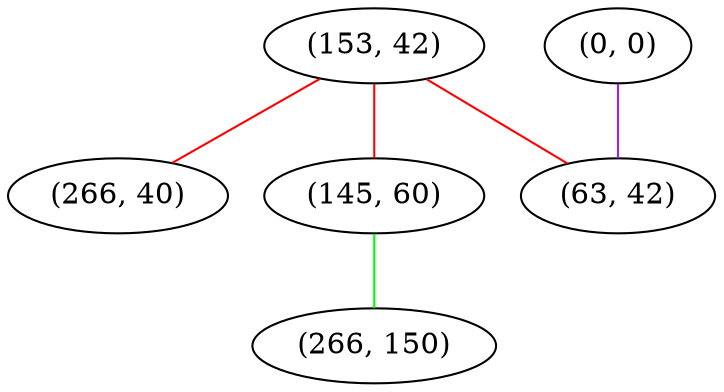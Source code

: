 graph "" {
"(153, 42)";
"(266, 40)";
"(0, 0)";
"(145, 60)";
"(266, 150)";
"(63, 42)";
"(153, 42)" -- "(266, 40)"  [color=red, key=0, weight=1];
"(153, 42)" -- "(145, 60)"  [color=red, key=0, weight=1];
"(153, 42)" -- "(63, 42)"  [color=red, key=0, weight=1];
"(0, 0)" -- "(63, 42)"  [color=purple, key=0, weight=4];
"(145, 60)" -- "(266, 150)"  [color=green, key=0, weight=2];
}
